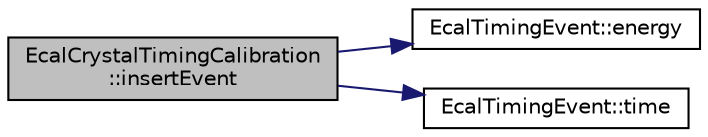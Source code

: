 digraph "EcalCrystalTimingCalibration::insertEvent"
{
 // INTERACTIVE_SVG=YES
  edge [fontname="Helvetica",fontsize="10",labelfontname="Helvetica",labelfontsize="10"];
  node [fontname="Helvetica",fontsize="10",shape=record];
  rankdir="LR";
  Node1 [label="EcalCrystalTimingCalibration\l::insertEvent",height=0.2,width=0.4,color="black", fillcolor="grey75", style="filled" fontcolor="black"];
  Node1 -> Node2 [color="midnightblue",fontsize="10",style="solid",fontname="Helvetica"];
  Node2 [label="EcalTimingEvent::energy",height=0.2,width=0.4,color="black", fillcolor="white", style="filled",URL="$classEcalTimingEvent.html#a7d941a971b60c6a063bc1492115206ab",tooltip="Energy is stored in a uint16_t in 10&#39;s of MeV. energy() returns a float in GeV. "];
  Node1 -> Node3 [color="midnightblue",fontsize="10",style="solid",fontname="Helvetica"];
  Node3 [label="EcalTimingEvent::time",height=0.2,width=0.4,color="black", fillcolor="white", style="filled",URL="$classEcalTimingEvent.html#afeb64d2b6b36933d4ae67f7e4a8ff909",tooltip="Time is stored in a int16_t in ps. time() returns a float in ns. "];
}
